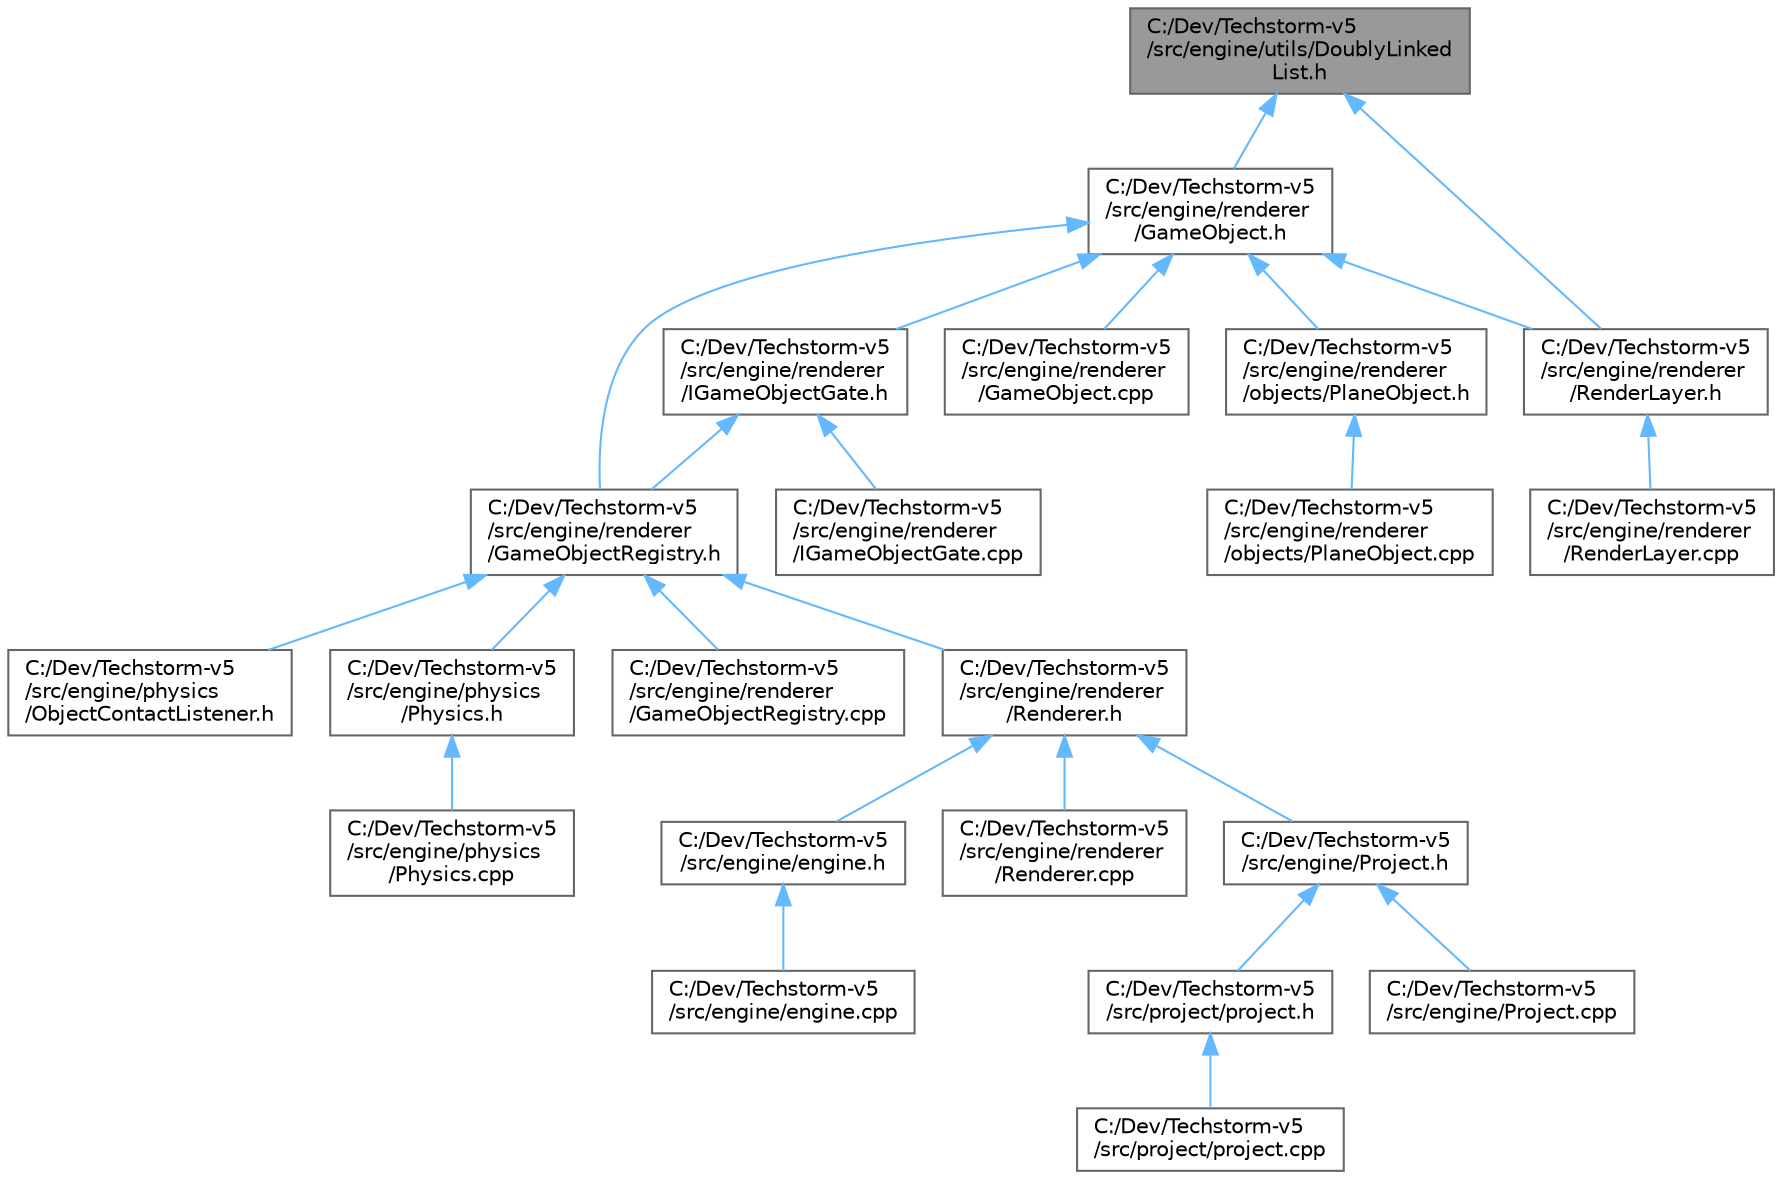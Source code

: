 digraph "C:/Dev/Techstorm-v5/src/engine/utils/DoublyLinkedList.h"
{
 // LATEX_PDF_SIZE
  bgcolor="transparent";
  edge [fontname=Helvetica,fontsize=10,labelfontname=Helvetica,labelfontsize=10];
  node [fontname=Helvetica,fontsize=10,shape=box,height=0.2,width=0.4];
  Node1 [id="Node000001",label="C:/Dev/Techstorm-v5\l/src/engine/utils/DoublyLinked\lList.h",height=0.2,width=0.4,color="gray40", fillcolor="grey60", style="filled", fontcolor="black",tooltip=" "];
  Node1 -> Node2 [id="edge1_Node000001_Node000002",dir="back",color="steelblue1",style="solid",tooltip=" "];
  Node2 [id="Node000002",label="C:/Dev/Techstorm-v5\l/src/engine/renderer\l/GameObject.h",height=0.2,width=0.4,color="grey40", fillcolor="white", style="filled",URL="$df/d91/_game_object_8h.html",tooltip=" "];
  Node2 -> Node3 [id="edge2_Node000002_Node000003",dir="back",color="steelblue1",style="solid",tooltip=" "];
  Node3 [id="Node000003",label="C:/Dev/Techstorm-v5\l/src/engine/renderer\l/GameObject.cpp",height=0.2,width=0.4,color="grey40", fillcolor="white", style="filled",URL="$d3/df6/_game_object_8cpp.html",tooltip=" "];
  Node2 -> Node4 [id="edge3_Node000002_Node000004",dir="back",color="steelblue1",style="solid",tooltip=" "];
  Node4 [id="Node000004",label="C:/Dev/Techstorm-v5\l/src/engine/renderer\l/GameObjectRegistry.h",height=0.2,width=0.4,color="grey40", fillcolor="white", style="filled",URL="$d9/dfc/_game_object_registry_8h.html",tooltip=" "];
  Node4 -> Node5 [id="edge4_Node000004_Node000005",dir="back",color="steelblue1",style="solid",tooltip=" "];
  Node5 [id="Node000005",label="C:/Dev/Techstorm-v5\l/src/engine/physics\l/ObjectContactListener.h",height=0.2,width=0.4,color="grey40", fillcolor="white", style="filled",URL="$d4/d8c/_object_contact_listener_8h.html",tooltip=" "];
  Node4 -> Node6 [id="edge5_Node000004_Node000006",dir="back",color="steelblue1",style="solid",tooltip=" "];
  Node6 [id="Node000006",label="C:/Dev/Techstorm-v5\l/src/engine/physics\l/Physics.h",height=0.2,width=0.4,color="grey40", fillcolor="white", style="filled",URL="$d8/d65/_physics_8h.html",tooltip=" "];
  Node6 -> Node7 [id="edge6_Node000006_Node000007",dir="back",color="steelblue1",style="solid",tooltip=" "];
  Node7 [id="Node000007",label="C:/Dev/Techstorm-v5\l/src/engine/physics\l/Physics.cpp",height=0.2,width=0.4,color="grey40", fillcolor="white", style="filled",URL="$d8/d6a/_physics_8cpp.html",tooltip=" "];
  Node4 -> Node8 [id="edge7_Node000004_Node000008",dir="back",color="steelblue1",style="solid",tooltip=" "];
  Node8 [id="Node000008",label="C:/Dev/Techstorm-v5\l/src/engine/renderer\l/GameObjectRegistry.cpp",height=0.2,width=0.4,color="grey40", fillcolor="white", style="filled",URL="$d7/d03/_game_object_registry_8cpp.html",tooltip=" "];
  Node4 -> Node9 [id="edge8_Node000004_Node000009",dir="back",color="steelblue1",style="solid",tooltip=" "];
  Node9 [id="Node000009",label="C:/Dev/Techstorm-v5\l/src/engine/renderer\l/Renderer.h",height=0.2,width=0.4,color="grey40", fillcolor="white", style="filled",URL="$d3/da0/_renderer_8h.html",tooltip=" "];
  Node9 -> Node10 [id="edge9_Node000009_Node000010",dir="back",color="steelblue1",style="solid",tooltip=" "];
  Node10 [id="Node000010",label="C:/Dev/Techstorm-v5\l/src/engine/Project.h",height=0.2,width=0.4,color="grey40", fillcolor="white", style="filled",URL="$d8/d7d/engine_2_project_8h.html",tooltip=" "];
  Node10 -> Node11 [id="edge10_Node000010_Node000011",dir="back",color="steelblue1",style="solid",tooltip=" "];
  Node11 [id="Node000011",label="C:/Dev/Techstorm-v5\l/src/engine/Project.cpp",height=0.2,width=0.4,color="grey40", fillcolor="white", style="filled",URL="$d8/d0f/engine_2_project_8cpp.html",tooltip=" "];
  Node10 -> Node12 [id="edge11_Node000010_Node000012",dir="back",color="steelblue1",style="solid",tooltip=" "];
  Node12 [id="Node000012",label="C:/Dev/Techstorm-v5\l/src/project/project.h",height=0.2,width=0.4,color="grey40", fillcolor="white", style="filled",URL="$d1/def/project_2_project_8h.html",tooltip=" "];
  Node12 -> Node13 [id="edge12_Node000012_Node000013",dir="back",color="steelblue1",style="solid",tooltip=" "];
  Node13 [id="Node000013",label="C:/Dev/Techstorm-v5\l/src/project/project.cpp",height=0.2,width=0.4,color="grey40", fillcolor="white", style="filled",URL="$dc/d55/project_2_project_8cpp.html",tooltip=" "];
  Node9 -> Node14 [id="edge13_Node000009_Node000014",dir="back",color="steelblue1",style="solid",tooltip=" "];
  Node14 [id="Node000014",label="C:/Dev/Techstorm-v5\l/src/engine/engine.h",height=0.2,width=0.4,color="grey40", fillcolor="white", style="filled",URL="$d1/d55/engine_8h.html",tooltip=" "];
  Node14 -> Node15 [id="edge14_Node000014_Node000015",dir="back",color="steelblue1",style="solid",tooltip=" "];
  Node15 [id="Node000015",label="C:/Dev/Techstorm-v5\l/src/engine/engine.cpp",height=0.2,width=0.4,color="grey40", fillcolor="white", style="filled",URL="$da/d5c/engine_8cpp.html",tooltip=" "];
  Node9 -> Node16 [id="edge15_Node000009_Node000016",dir="back",color="steelblue1",style="solid",tooltip=" "];
  Node16 [id="Node000016",label="C:/Dev/Techstorm-v5\l/src/engine/renderer\l/Renderer.cpp",height=0.2,width=0.4,color="grey40", fillcolor="white", style="filled",URL="$da/d84/_renderer_8cpp.html",tooltip=" "];
  Node2 -> Node17 [id="edge16_Node000002_Node000017",dir="back",color="steelblue1",style="solid",tooltip=" "];
  Node17 [id="Node000017",label="C:/Dev/Techstorm-v5\l/src/engine/renderer\l/IGameObjectGate.h",height=0.2,width=0.4,color="grey40", fillcolor="white", style="filled",URL="$db/d88/_i_game_object_gate_8h.html",tooltip=" "];
  Node17 -> Node4 [id="edge17_Node000017_Node000004",dir="back",color="steelblue1",style="solid",tooltip=" "];
  Node17 -> Node18 [id="edge18_Node000017_Node000018",dir="back",color="steelblue1",style="solid",tooltip=" "];
  Node18 [id="Node000018",label="C:/Dev/Techstorm-v5\l/src/engine/renderer\l/IGameObjectGate.cpp",height=0.2,width=0.4,color="grey40", fillcolor="white", style="filled",URL="$df/d87/_i_game_object_gate_8cpp.html",tooltip=" "];
  Node2 -> Node19 [id="edge19_Node000002_Node000019",dir="back",color="steelblue1",style="solid",tooltip=" "];
  Node19 [id="Node000019",label="C:/Dev/Techstorm-v5\l/src/engine/renderer\l/RenderLayer.h",height=0.2,width=0.4,color="grey40", fillcolor="white", style="filled",URL="$da/de1/_render_layer_8h.html",tooltip=" "];
  Node19 -> Node20 [id="edge20_Node000019_Node000020",dir="back",color="steelblue1",style="solid",tooltip=" "];
  Node20 [id="Node000020",label="C:/Dev/Techstorm-v5\l/src/engine/renderer\l/RenderLayer.cpp",height=0.2,width=0.4,color="grey40", fillcolor="white", style="filled",URL="$da/d6a/_render_layer_8cpp.html",tooltip=" "];
  Node2 -> Node21 [id="edge21_Node000002_Node000021",dir="back",color="steelblue1",style="solid",tooltip=" "];
  Node21 [id="Node000021",label="C:/Dev/Techstorm-v5\l/src/engine/renderer\l/objects/PlaneObject.h",height=0.2,width=0.4,color="grey40", fillcolor="white", style="filled",URL="$d9/dd7/_plane_object_8h.html",tooltip=" "];
  Node21 -> Node22 [id="edge22_Node000021_Node000022",dir="back",color="steelblue1",style="solid",tooltip=" "];
  Node22 [id="Node000022",label="C:/Dev/Techstorm-v5\l/src/engine/renderer\l/objects/PlaneObject.cpp",height=0.2,width=0.4,color="grey40", fillcolor="white", style="filled",URL="$db/d4a/_plane_object_8cpp.html",tooltip=" "];
  Node1 -> Node19 [id="edge23_Node000001_Node000019",dir="back",color="steelblue1",style="solid",tooltip=" "];
}
